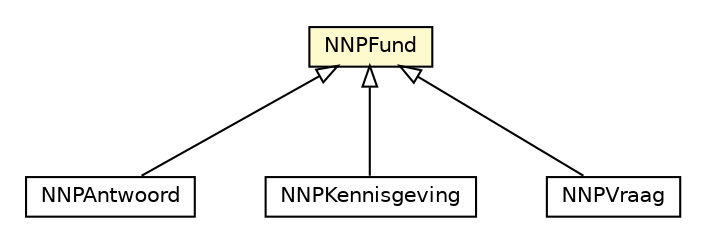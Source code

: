 #!/usr/local/bin/dot
#
# Class diagram 
# Generated by UMLGraph version R5_6-24-gf6e263 (http://www.umlgraph.org/)
#

digraph G {
	edge [fontname="Helvetica",fontsize=10,labelfontname="Helvetica",labelfontsize=10];
	node [fontname="Helvetica",fontsize=10,shape=plaintext];
	nodesep=0.25;
	ranksep=0.5;
	// nl.egem.stuf.sector.bg._0204.NNPAntwoord
	c110825 [label=<<table title="nl.egem.stuf.sector.bg._0204.NNPAntwoord" border="0" cellborder="1" cellspacing="0" cellpadding="2" port="p" href="./NNPAntwoord.html">
		<tr><td><table border="0" cellspacing="0" cellpadding="1">
<tr><td align="center" balign="center"> NNPAntwoord </td></tr>
		</table></td></tr>
		</table>>, URL="./NNPAntwoord.html", fontname="Helvetica", fontcolor="black", fontsize=10.0];
	// nl.egem.stuf.sector.bg._0204.NNPKennisgeving
	c110840 [label=<<table title="nl.egem.stuf.sector.bg._0204.NNPKennisgeving" border="0" cellborder="1" cellspacing="0" cellpadding="2" port="p" href="./NNPKennisgeving.html">
		<tr><td><table border="0" cellspacing="0" cellpadding="1">
<tr><td align="center" balign="center"> NNPKennisgeving </td></tr>
		</table></td></tr>
		</table>>, URL="./NNPKennisgeving.html", fontname="Helvetica", fontcolor="black", fontsize=10.0];
	// nl.egem.stuf.sector.bg._0204.NNPVraag
	c111064 [label=<<table title="nl.egem.stuf.sector.bg._0204.NNPVraag" border="0" cellborder="1" cellspacing="0" cellpadding="2" port="p" href="./NNPVraag.html">
		<tr><td><table border="0" cellspacing="0" cellpadding="1">
<tr><td align="center" balign="center"> NNPVraag </td></tr>
		</table></td></tr>
		</table>>, URL="./NNPVraag.html", fontname="Helvetica", fontcolor="black", fontsize=10.0];
	// nl.egem.stuf.sector.bg._0204.NNPFund
	c111172 [label=<<table title="nl.egem.stuf.sector.bg._0204.NNPFund" border="0" cellborder="1" cellspacing="0" cellpadding="2" port="p" bgcolor="lemonChiffon" href="./NNPFund.html">
		<tr><td><table border="0" cellspacing="0" cellpadding="1">
<tr><td align="center" balign="center"> NNPFund </td></tr>
		</table></td></tr>
		</table>>, URL="./NNPFund.html", fontname="Helvetica", fontcolor="black", fontsize=10.0];
	//nl.egem.stuf.sector.bg._0204.NNPAntwoord extends nl.egem.stuf.sector.bg._0204.NNPFund
	c111172:p -> c110825:p [dir=back,arrowtail=empty];
	//nl.egem.stuf.sector.bg._0204.NNPKennisgeving extends nl.egem.stuf.sector.bg._0204.NNPFund
	c111172:p -> c110840:p [dir=back,arrowtail=empty];
	//nl.egem.stuf.sector.bg._0204.NNPVraag extends nl.egem.stuf.sector.bg._0204.NNPFund
	c111172:p -> c111064:p [dir=back,arrowtail=empty];
}

